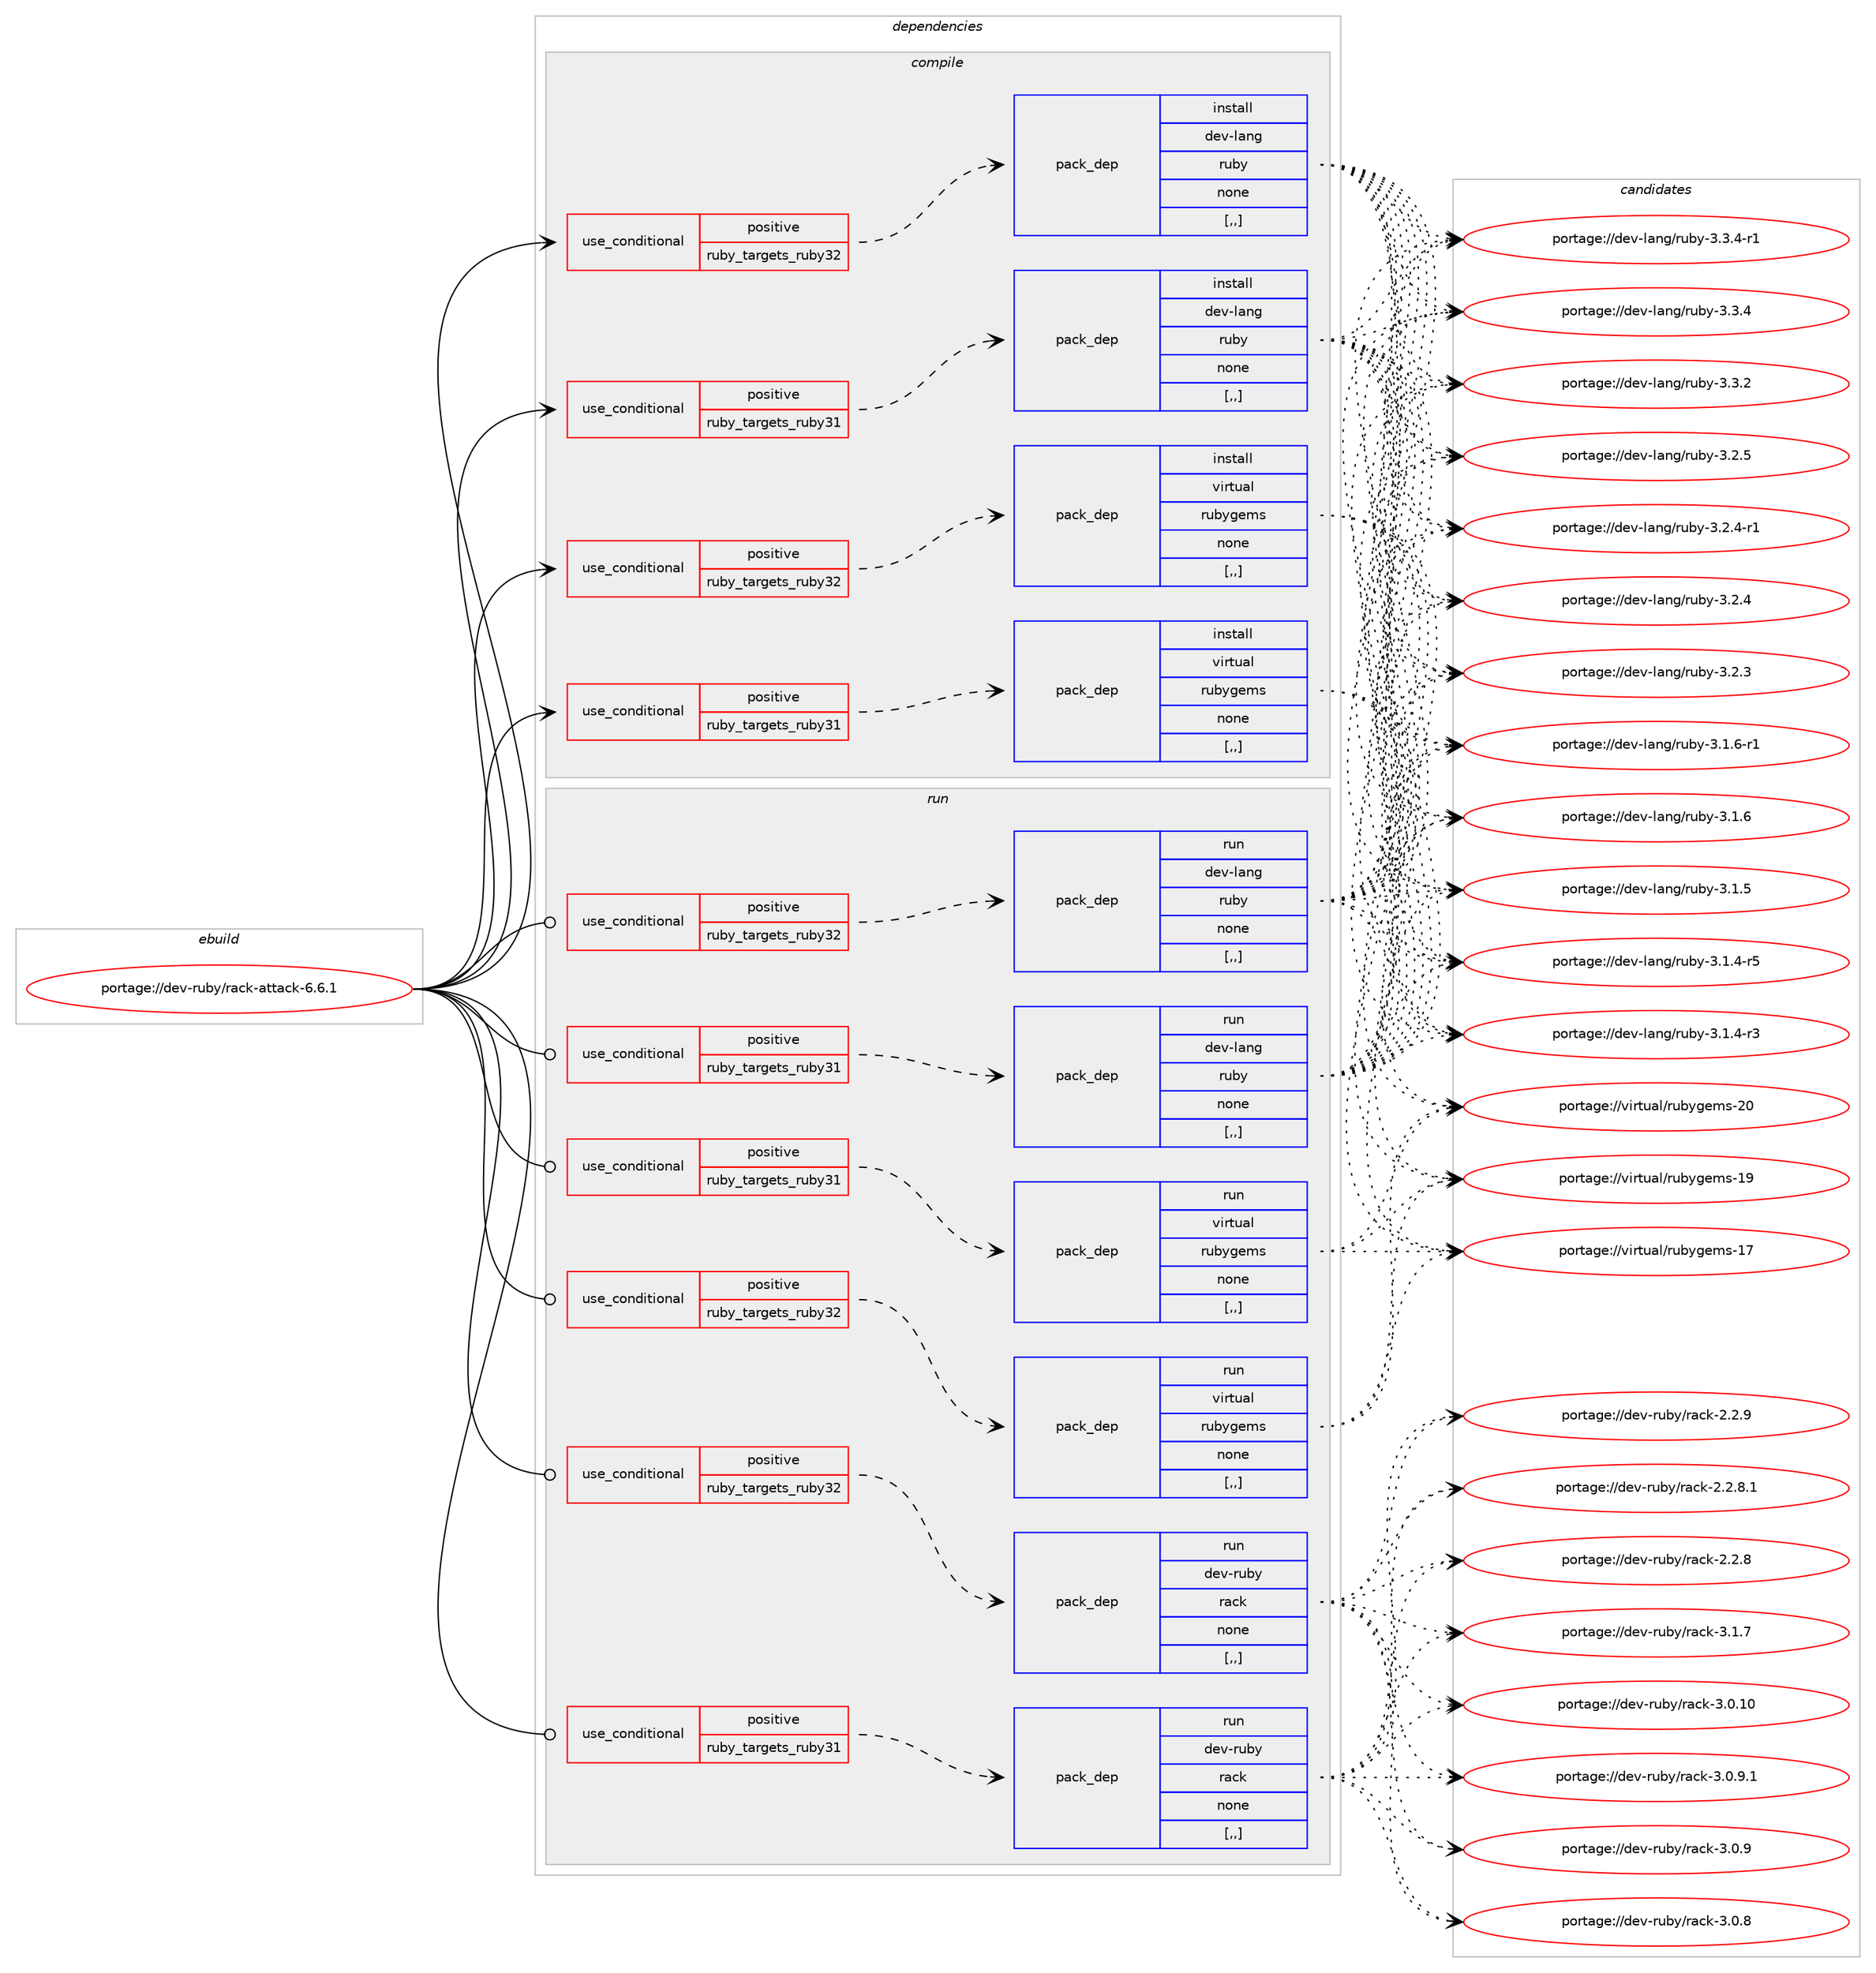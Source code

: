 digraph prolog {

# *************
# Graph options
# *************

newrank=true;
concentrate=true;
compound=true;
graph [rankdir=LR,fontname=Helvetica,fontsize=10,ranksep=1.5];#, ranksep=2.5, nodesep=0.2];
edge  [arrowhead=vee];
node  [fontname=Helvetica,fontsize=10];

# **********
# The ebuild
# **********

subgraph cluster_leftcol {
color=gray;
label=<<i>ebuild</i>>;
id [label="portage://dev-ruby/rack-attack-6.6.1", color=red, width=4, href="../dev-ruby/rack-attack-6.6.1.svg"];
}

# ****************
# The dependencies
# ****************

subgraph cluster_midcol {
color=gray;
label=<<i>dependencies</i>>;
subgraph cluster_compile {
fillcolor="#eeeeee";
style=filled;
label=<<i>compile</i>>;
subgraph cond53192 {
dependency195552 [label=<<TABLE BORDER="0" CELLBORDER="1" CELLSPACING="0" CELLPADDING="4"><TR><TD ROWSPAN="3" CELLPADDING="10">use_conditional</TD></TR><TR><TD>positive</TD></TR><TR><TD>ruby_targets_ruby31</TD></TR></TABLE>>, shape=none, color=red];
subgraph pack141008 {
dependency195553 [label=<<TABLE BORDER="0" CELLBORDER="1" CELLSPACING="0" CELLPADDING="4" WIDTH="220"><TR><TD ROWSPAN="6" CELLPADDING="30">pack_dep</TD></TR><TR><TD WIDTH="110">install</TD></TR><TR><TD>dev-lang</TD></TR><TR><TD>ruby</TD></TR><TR><TD>none</TD></TR><TR><TD>[,,]</TD></TR></TABLE>>, shape=none, color=blue];
}
dependency195552:e -> dependency195553:w [weight=20,style="dashed",arrowhead="vee"];
}
id:e -> dependency195552:w [weight=20,style="solid",arrowhead="vee"];
subgraph cond53193 {
dependency195554 [label=<<TABLE BORDER="0" CELLBORDER="1" CELLSPACING="0" CELLPADDING="4"><TR><TD ROWSPAN="3" CELLPADDING="10">use_conditional</TD></TR><TR><TD>positive</TD></TR><TR><TD>ruby_targets_ruby31</TD></TR></TABLE>>, shape=none, color=red];
subgraph pack141009 {
dependency195555 [label=<<TABLE BORDER="0" CELLBORDER="1" CELLSPACING="0" CELLPADDING="4" WIDTH="220"><TR><TD ROWSPAN="6" CELLPADDING="30">pack_dep</TD></TR><TR><TD WIDTH="110">install</TD></TR><TR><TD>virtual</TD></TR><TR><TD>rubygems</TD></TR><TR><TD>none</TD></TR><TR><TD>[,,]</TD></TR></TABLE>>, shape=none, color=blue];
}
dependency195554:e -> dependency195555:w [weight=20,style="dashed",arrowhead="vee"];
}
id:e -> dependency195554:w [weight=20,style="solid",arrowhead="vee"];
subgraph cond53194 {
dependency195556 [label=<<TABLE BORDER="0" CELLBORDER="1" CELLSPACING="0" CELLPADDING="4"><TR><TD ROWSPAN="3" CELLPADDING="10">use_conditional</TD></TR><TR><TD>positive</TD></TR><TR><TD>ruby_targets_ruby32</TD></TR></TABLE>>, shape=none, color=red];
subgraph pack141010 {
dependency195557 [label=<<TABLE BORDER="0" CELLBORDER="1" CELLSPACING="0" CELLPADDING="4" WIDTH="220"><TR><TD ROWSPAN="6" CELLPADDING="30">pack_dep</TD></TR><TR><TD WIDTH="110">install</TD></TR><TR><TD>dev-lang</TD></TR><TR><TD>ruby</TD></TR><TR><TD>none</TD></TR><TR><TD>[,,]</TD></TR></TABLE>>, shape=none, color=blue];
}
dependency195556:e -> dependency195557:w [weight=20,style="dashed",arrowhead="vee"];
}
id:e -> dependency195556:w [weight=20,style="solid",arrowhead="vee"];
subgraph cond53195 {
dependency195558 [label=<<TABLE BORDER="0" CELLBORDER="1" CELLSPACING="0" CELLPADDING="4"><TR><TD ROWSPAN="3" CELLPADDING="10">use_conditional</TD></TR><TR><TD>positive</TD></TR><TR><TD>ruby_targets_ruby32</TD></TR></TABLE>>, shape=none, color=red];
subgraph pack141011 {
dependency195559 [label=<<TABLE BORDER="0" CELLBORDER="1" CELLSPACING="0" CELLPADDING="4" WIDTH="220"><TR><TD ROWSPAN="6" CELLPADDING="30">pack_dep</TD></TR><TR><TD WIDTH="110">install</TD></TR><TR><TD>virtual</TD></TR><TR><TD>rubygems</TD></TR><TR><TD>none</TD></TR><TR><TD>[,,]</TD></TR></TABLE>>, shape=none, color=blue];
}
dependency195558:e -> dependency195559:w [weight=20,style="dashed",arrowhead="vee"];
}
id:e -> dependency195558:w [weight=20,style="solid",arrowhead="vee"];
}
subgraph cluster_compileandrun {
fillcolor="#eeeeee";
style=filled;
label=<<i>compile and run</i>>;
}
subgraph cluster_run {
fillcolor="#eeeeee";
style=filled;
label=<<i>run</i>>;
subgraph cond53196 {
dependency195560 [label=<<TABLE BORDER="0" CELLBORDER="1" CELLSPACING="0" CELLPADDING="4"><TR><TD ROWSPAN="3" CELLPADDING="10">use_conditional</TD></TR><TR><TD>positive</TD></TR><TR><TD>ruby_targets_ruby31</TD></TR></TABLE>>, shape=none, color=red];
subgraph pack141012 {
dependency195561 [label=<<TABLE BORDER="0" CELLBORDER="1" CELLSPACING="0" CELLPADDING="4" WIDTH="220"><TR><TD ROWSPAN="6" CELLPADDING="30">pack_dep</TD></TR><TR><TD WIDTH="110">run</TD></TR><TR><TD>dev-lang</TD></TR><TR><TD>ruby</TD></TR><TR><TD>none</TD></TR><TR><TD>[,,]</TD></TR></TABLE>>, shape=none, color=blue];
}
dependency195560:e -> dependency195561:w [weight=20,style="dashed",arrowhead="vee"];
}
id:e -> dependency195560:w [weight=20,style="solid",arrowhead="odot"];
subgraph cond53197 {
dependency195562 [label=<<TABLE BORDER="0" CELLBORDER="1" CELLSPACING="0" CELLPADDING="4"><TR><TD ROWSPAN="3" CELLPADDING="10">use_conditional</TD></TR><TR><TD>positive</TD></TR><TR><TD>ruby_targets_ruby31</TD></TR></TABLE>>, shape=none, color=red];
subgraph pack141013 {
dependency195563 [label=<<TABLE BORDER="0" CELLBORDER="1" CELLSPACING="0" CELLPADDING="4" WIDTH="220"><TR><TD ROWSPAN="6" CELLPADDING="30">pack_dep</TD></TR><TR><TD WIDTH="110">run</TD></TR><TR><TD>dev-ruby</TD></TR><TR><TD>rack</TD></TR><TR><TD>none</TD></TR><TR><TD>[,,]</TD></TR></TABLE>>, shape=none, color=blue];
}
dependency195562:e -> dependency195563:w [weight=20,style="dashed",arrowhead="vee"];
}
id:e -> dependency195562:w [weight=20,style="solid",arrowhead="odot"];
subgraph cond53198 {
dependency195564 [label=<<TABLE BORDER="0" CELLBORDER="1" CELLSPACING="0" CELLPADDING="4"><TR><TD ROWSPAN="3" CELLPADDING="10">use_conditional</TD></TR><TR><TD>positive</TD></TR><TR><TD>ruby_targets_ruby31</TD></TR></TABLE>>, shape=none, color=red];
subgraph pack141014 {
dependency195565 [label=<<TABLE BORDER="0" CELLBORDER="1" CELLSPACING="0" CELLPADDING="4" WIDTH="220"><TR><TD ROWSPAN="6" CELLPADDING="30">pack_dep</TD></TR><TR><TD WIDTH="110">run</TD></TR><TR><TD>virtual</TD></TR><TR><TD>rubygems</TD></TR><TR><TD>none</TD></TR><TR><TD>[,,]</TD></TR></TABLE>>, shape=none, color=blue];
}
dependency195564:e -> dependency195565:w [weight=20,style="dashed",arrowhead="vee"];
}
id:e -> dependency195564:w [weight=20,style="solid",arrowhead="odot"];
subgraph cond53199 {
dependency195566 [label=<<TABLE BORDER="0" CELLBORDER="1" CELLSPACING="0" CELLPADDING="4"><TR><TD ROWSPAN="3" CELLPADDING="10">use_conditional</TD></TR><TR><TD>positive</TD></TR><TR><TD>ruby_targets_ruby32</TD></TR></TABLE>>, shape=none, color=red];
subgraph pack141015 {
dependency195567 [label=<<TABLE BORDER="0" CELLBORDER="1" CELLSPACING="0" CELLPADDING="4" WIDTH="220"><TR><TD ROWSPAN="6" CELLPADDING="30">pack_dep</TD></TR><TR><TD WIDTH="110">run</TD></TR><TR><TD>dev-lang</TD></TR><TR><TD>ruby</TD></TR><TR><TD>none</TD></TR><TR><TD>[,,]</TD></TR></TABLE>>, shape=none, color=blue];
}
dependency195566:e -> dependency195567:w [weight=20,style="dashed",arrowhead="vee"];
}
id:e -> dependency195566:w [weight=20,style="solid",arrowhead="odot"];
subgraph cond53200 {
dependency195568 [label=<<TABLE BORDER="0" CELLBORDER="1" CELLSPACING="0" CELLPADDING="4"><TR><TD ROWSPAN="3" CELLPADDING="10">use_conditional</TD></TR><TR><TD>positive</TD></TR><TR><TD>ruby_targets_ruby32</TD></TR></TABLE>>, shape=none, color=red];
subgraph pack141016 {
dependency195569 [label=<<TABLE BORDER="0" CELLBORDER="1" CELLSPACING="0" CELLPADDING="4" WIDTH="220"><TR><TD ROWSPAN="6" CELLPADDING="30">pack_dep</TD></TR><TR><TD WIDTH="110">run</TD></TR><TR><TD>dev-ruby</TD></TR><TR><TD>rack</TD></TR><TR><TD>none</TD></TR><TR><TD>[,,]</TD></TR></TABLE>>, shape=none, color=blue];
}
dependency195568:e -> dependency195569:w [weight=20,style="dashed",arrowhead="vee"];
}
id:e -> dependency195568:w [weight=20,style="solid",arrowhead="odot"];
subgraph cond53201 {
dependency195570 [label=<<TABLE BORDER="0" CELLBORDER="1" CELLSPACING="0" CELLPADDING="4"><TR><TD ROWSPAN="3" CELLPADDING="10">use_conditional</TD></TR><TR><TD>positive</TD></TR><TR><TD>ruby_targets_ruby32</TD></TR></TABLE>>, shape=none, color=red];
subgraph pack141017 {
dependency195571 [label=<<TABLE BORDER="0" CELLBORDER="1" CELLSPACING="0" CELLPADDING="4" WIDTH="220"><TR><TD ROWSPAN="6" CELLPADDING="30">pack_dep</TD></TR><TR><TD WIDTH="110">run</TD></TR><TR><TD>virtual</TD></TR><TR><TD>rubygems</TD></TR><TR><TD>none</TD></TR><TR><TD>[,,]</TD></TR></TABLE>>, shape=none, color=blue];
}
dependency195570:e -> dependency195571:w [weight=20,style="dashed",arrowhead="vee"];
}
id:e -> dependency195570:w [weight=20,style="solid",arrowhead="odot"];
}
}

# **************
# The candidates
# **************

subgraph cluster_choices {
rank=same;
color=gray;
label=<<i>candidates</i>>;

subgraph choice141008 {
color=black;
nodesep=1;
choice100101118451089711010347114117981214551465146524511449 [label="portage://dev-lang/ruby-3.3.4-r1", color=red, width=4,href="../dev-lang/ruby-3.3.4-r1.svg"];
choice10010111845108971101034711411798121455146514652 [label="portage://dev-lang/ruby-3.3.4", color=red, width=4,href="../dev-lang/ruby-3.3.4.svg"];
choice10010111845108971101034711411798121455146514650 [label="portage://dev-lang/ruby-3.3.2", color=red, width=4,href="../dev-lang/ruby-3.3.2.svg"];
choice10010111845108971101034711411798121455146504653 [label="portage://dev-lang/ruby-3.2.5", color=red, width=4,href="../dev-lang/ruby-3.2.5.svg"];
choice100101118451089711010347114117981214551465046524511449 [label="portage://dev-lang/ruby-3.2.4-r1", color=red, width=4,href="../dev-lang/ruby-3.2.4-r1.svg"];
choice10010111845108971101034711411798121455146504652 [label="portage://dev-lang/ruby-3.2.4", color=red, width=4,href="../dev-lang/ruby-3.2.4.svg"];
choice10010111845108971101034711411798121455146504651 [label="portage://dev-lang/ruby-3.2.3", color=red, width=4,href="../dev-lang/ruby-3.2.3.svg"];
choice100101118451089711010347114117981214551464946544511449 [label="portage://dev-lang/ruby-3.1.6-r1", color=red, width=4,href="../dev-lang/ruby-3.1.6-r1.svg"];
choice10010111845108971101034711411798121455146494654 [label="portage://dev-lang/ruby-3.1.6", color=red, width=4,href="../dev-lang/ruby-3.1.6.svg"];
choice10010111845108971101034711411798121455146494653 [label="portage://dev-lang/ruby-3.1.5", color=red, width=4,href="../dev-lang/ruby-3.1.5.svg"];
choice100101118451089711010347114117981214551464946524511453 [label="portage://dev-lang/ruby-3.1.4-r5", color=red, width=4,href="../dev-lang/ruby-3.1.4-r5.svg"];
choice100101118451089711010347114117981214551464946524511451 [label="portage://dev-lang/ruby-3.1.4-r3", color=red, width=4,href="../dev-lang/ruby-3.1.4-r3.svg"];
dependency195553:e -> choice100101118451089711010347114117981214551465146524511449:w [style=dotted,weight="100"];
dependency195553:e -> choice10010111845108971101034711411798121455146514652:w [style=dotted,weight="100"];
dependency195553:e -> choice10010111845108971101034711411798121455146514650:w [style=dotted,weight="100"];
dependency195553:e -> choice10010111845108971101034711411798121455146504653:w [style=dotted,weight="100"];
dependency195553:e -> choice100101118451089711010347114117981214551465046524511449:w [style=dotted,weight="100"];
dependency195553:e -> choice10010111845108971101034711411798121455146504652:w [style=dotted,weight="100"];
dependency195553:e -> choice10010111845108971101034711411798121455146504651:w [style=dotted,weight="100"];
dependency195553:e -> choice100101118451089711010347114117981214551464946544511449:w [style=dotted,weight="100"];
dependency195553:e -> choice10010111845108971101034711411798121455146494654:w [style=dotted,weight="100"];
dependency195553:e -> choice10010111845108971101034711411798121455146494653:w [style=dotted,weight="100"];
dependency195553:e -> choice100101118451089711010347114117981214551464946524511453:w [style=dotted,weight="100"];
dependency195553:e -> choice100101118451089711010347114117981214551464946524511451:w [style=dotted,weight="100"];
}
subgraph choice141009 {
color=black;
nodesep=1;
choice118105114116117971084711411798121103101109115455048 [label="portage://virtual/rubygems-20", color=red, width=4,href="../virtual/rubygems-20.svg"];
choice118105114116117971084711411798121103101109115454957 [label="portage://virtual/rubygems-19", color=red, width=4,href="../virtual/rubygems-19.svg"];
choice118105114116117971084711411798121103101109115454955 [label="portage://virtual/rubygems-17", color=red, width=4,href="../virtual/rubygems-17.svg"];
dependency195555:e -> choice118105114116117971084711411798121103101109115455048:w [style=dotted,weight="100"];
dependency195555:e -> choice118105114116117971084711411798121103101109115454957:w [style=dotted,weight="100"];
dependency195555:e -> choice118105114116117971084711411798121103101109115454955:w [style=dotted,weight="100"];
}
subgraph choice141010 {
color=black;
nodesep=1;
choice100101118451089711010347114117981214551465146524511449 [label="portage://dev-lang/ruby-3.3.4-r1", color=red, width=4,href="../dev-lang/ruby-3.3.4-r1.svg"];
choice10010111845108971101034711411798121455146514652 [label="portage://dev-lang/ruby-3.3.4", color=red, width=4,href="../dev-lang/ruby-3.3.4.svg"];
choice10010111845108971101034711411798121455146514650 [label="portage://dev-lang/ruby-3.3.2", color=red, width=4,href="../dev-lang/ruby-3.3.2.svg"];
choice10010111845108971101034711411798121455146504653 [label="portage://dev-lang/ruby-3.2.5", color=red, width=4,href="../dev-lang/ruby-3.2.5.svg"];
choice100101118451089711010347114117981214551465046524511449 [label="portage://dev-lang/ruby-3.2.4-r1", color=red, width=4,href="../dev-lang/ruby-3.2.4-r1.svg"];
choice10010111845108971101034711411798121455146504652 [label="portage://dev-lang/ruby-3.2.4", color=red, width=4,href="../dev-lang/ruby-3.2.4.svg"];
choice10010111845108971101034711411798121455146504651 [label="portage://dev-lang/ruby-3.2.3", color=red, width=4,href="../dev-lang/ruby-3.2.3.svg"];
choice100101118451089711010347114117981214551464946544511449 [label="portage://dev-lang/ruby-3.1.6-r1", color=red, width=4,href="../dev-lang/ruby-3.1.6-r1.svg"];
choice10010111845108971101034711411798121455146494654 [label="portage://dev-lang/ruby-3.1.6", color=red, width=4,href="../dev-lang/ruby-3.1.6.svg"];
choice10010111845108971101034711411798121455146494653 [label="portage://dev-lang/ruby-3.1.5", color=red, width=4,href="../dev-lang/ruby-3.1.5.svg"];
choice100101118451089711010347114117981214551464946524511453 [label="portage://dev-lang/ruby-3.1.4-r5", color=red, width=4,href="../dev-lang/ruby-3.1.4-r5.svg"];
choice100101118451089711010347114117981214551464946524511451 [label="portage://dev-lang/ruby-3.1.4-r3", color=red, width=4,href="../dev-lang/ruby-3.1.4-r3.svg"];
dependency195557:e -> choice100101118451089711010347114117981214551465146524511449:w [style=dotted,weight="100"];
dependency195557:e -> choice10010111845108971101034711411798121455146514652:w [style=dotted,weight="100"];
dependency195557:e -> choice10010111845108971101034711411798121455146514650:w [style=dotted,weight="100"];
dependency195557:e -> choice10010111845108971101034711411798121455146504653:w [style=dotted,weight="100"];
dependency195557:e -> choice100101118451089711010347114117981214551465046524511449:w [style=dotted,weight="100"];
dependency195557:e -> choice10010111845108971101034711411798121455146504652:w [style=dotted,weight="100"];
dependency195557:e -> choice10010111845108971101034711411798121455146504651:w [style=dotted,weight="100"];
dependency195557:e -> choice100101118451089711010347114117981214551464946544511449:w [style=dotted,weight="100"];
dependency195557:e -> choice10010111845108971101034711411798121455146494654:w [style=dotted,weight="100"];
dependency195557:e -> choice10010111845108971101034711411798121455146494653:w [style=dotted,weight="100"];
dependency195557:e -> choice100101118451089711010347114117981214551464946524511453:w [style=dotted,weight="100"];
dependency195557:e -> choice100101118451089711010347114117981214551464946524511451:w [style=dotted,weight="100"];
}
subgraph choice141011 {
color=black;
nodesep=1;
choice118105114116117971084711411798121103101109115455048 [label="portage://virtual/rubygems-20", color=red, width=4,href="../virtual/rubygems-20.svg"];
choice118105114116117971084711411798121103101109115454957 [label="portage://virtual/rubygems-19", color=red, width=4,href="../virtual/rubygems-19.svg"];
choice118105114116117971084711411798121103101109115454955 [label="portage://virtual/rubygems-17", color=red, width=4,href="../virtual/rubygems-17.svg"];
dependency195559:e -> choice118105114116117971084711411798121103101109115455048:w [style=dotted,weight="100"];
dependency195559:e -> choice118105114116117971084711411798121103101109115454957:w [style=dotted,weight="100"];
dependency195559:e -> choice118105114116117971084711411798121103101109115454955:w [style=dotted,weight="100"];
}
subgraph choice141012 {
color=black;
nodesep=1;
choice100101118451089711010347114117981214551465146524511449 [label="portage://dev-lang/ruby-3.3.4-r1", color=red, width=4,href="../dev-lang/ruby-3.3.4-r1.svg"];
choice10010111845108971101034711411798121455146514652 [label="portage://dev-lang/ruby-3.3.4", color=red, width=4,href="../dev-lang/ruby-3.3.4.svg"];
choice10010111845108971101034711411798121455146514650 [label="portage://dev-lang/ruby-3.3.2", color=red, width=4,href="../dev-lang/ruby-3.3.2.svg"];
choice10010111845108971101034711411798121455146504653 [label="portage://dev-lang/ruby-3.2.5", color=red, width=4,href="../dev-lang/ruby-3.2.5.svg"];
choice100101118451089711010347114117981214551465046524511449 [label="portage://dev-lang/ruby-3.2.4-r1", color=red, width=4,href="../dev-lang/ruby-3.2.4-r1.svg"];
choice10010111845108971101034711411798121455146504652 [label="portage://dev-lang/ruby-3.2.4", color=red, width=4,href="../dev-lang/ruby-3.2.4.svg"];
choice10010111845108971101034711411798121455146504651 [label="portage://dev-lang/ruby-3.2.3", color=red, width=4,href="../dev-lang/ruby-3.2.3.svg"];
choice100101118451089711010347114117981214551464946544511449 [label="portage://dev-lang/ruby-3.1.6-r1", color=red, width=4,href="../dev-lang/ruby-3.1.6-r1.svg"];
choice10010111845108971101034711411798121455146494654 [label="portage://dev-lang/ruby-3.1.6", color=red, width=4,href="../dev-lang/ruby-3.1.6.svg"];
choice10010111845108971101034711411798121455146494653 [label="portage://dev-lang/ruby-3.1.5", color=red, width=4,href="../dev-lang/ruby-3.1.5.svg"];
choice100101118451089711010347114117981214551464946524511453 [label="portage://dev-lang/ruby-3.1.4-r5", color=red, width=4,href="../dev-lang/ruby-3.1.4-r5.svg"];
choice100101118451089711010347114117981214551464946524511451 [label="portage://dev-lang/ruby-3.1.4-r3", color=red, width=4,href="../dev-lang/ruby-3.1.4-r3.svg"];
dependency195561:e -> choice100101118451089711010347114117981214551465146524511449:w [style=dotted,weight="100"];
dependency195561:e -> choice10010111845108971101034711411798121455146514652:w [style=dotted,weight="100"];
dependency195561:e -> choice10010111845108971101034711411798121455146514650:w [style=dotted,weight="100"];
dependency195561:e -> choice10010111845108971101034711411798121455146504653:w [style=dotted,weight="100"];
dependency195561:e -> choice100101118451089711010347114117981214551465046524511449:w [style=dotted,weight="100"];
dependency195561:e -> choice10010111845108971101034711411798121455146504652:w [style=dotted,weight="100"];
dependency195561:e -> choice10010111845108971101034711411798121455146504651:w [style=dotted,weight="100"];
dependency195561:e -> choice100101118451089711010347114117981214551464946544511449:w [style=dotted,weight="100"];
dependency195561:e -> choice10010111845108971101034711411798121455146494654:w [style=dotted,weight="100"];
dependency195561:e -> choice10010111845108971101034711411798121455146494653:w [style=dotted,weight="100"];
dependency195561:e -> choice100101118451089711010347114117981214551464946524511453:w [style=dotted,weight="100"];
dependency195561:e -> choice100101118451089711010347114117981214551464946524511451:w [style=dotted,weight="100"];
}
subgraph choice141013 {
color=black;
nodesep=1;
choice1001011184511411798121471149799107455146494655 [label="portage://dev-ruby/rack-3.1.7", color=red, width=4,href="../dev-ruby/rack-3.1.7.svg"];
choice100101118451141179812147114979910745514648464948 [label="portage://dev-ruby/rack-3.0.10", color=red, width=4,href="../dev-ruby/rack-3.0.10.svg"];
choice10010111845114117981214711497991074551464846574649 [label="portage://dev-ruby/rack-3.0.9.1", color=red, width=4,href="../dev-ruby/rack-3.0.9.1.svg"];
choice1001011184511411798121471149799107455146484657 [label="portage://dev-ruby/rack-3.0.9", color=red, width=4,href="../dev-ruby/rack-3.0.9.svg"];
choice1001011184511411798121471149799107455146484656 [label="portage://dev-ruby/rack-3.0.8", color=red, width=4,href="../dev-ruby/rack-3.0.8.svg"];
choice1001011184511411798121471149799107455046504657 [label="portage://dev-ruby/rack-2.2.9", color=red, width=4,href="../dev-ruby/rack-2.2.9.svg"];
choice10010111845114117981214711497991074550465046564649 [label="portage://dev-ruby/rack-2.2.8.1", color=red, width=4,href="../dev-ruby/rack-2.2.8.1.svg"];
choice1001011184511411798121471149799107455046504656 [label="portage://dev-ruby/rack-2.2.8", color=red, width=4,href="../dev-ruby/rack-2.2.8.svg"];
dependency195563:e -> choice1001011184511411798121471149799107455146494655:w [style=dotted,weight="100"];
dependency195563:e -> choice100101118451141179812147114979910745514648464948:w [style=dotted,weight="100"];
dependency195563:e -> choice10010111845114117981214711497991074551464846574649:w [style=dotted,weight="100"];
dependency195563:e -> choice1001011184511411798121471149799107455146484657:w [style=dotted,weight="100"];
dependency195563:e -> choice1001011184511411798121471149799107455146484656:w [style=dotted,weight="100"];
dependency195563:e -> choice1001011184511411798121471149799107455046504657:w [style=dotted,weight="100"];
dependency195563:e -> choice10010111845114117981214711497991074550465046564649:w [style=dotted,weight="100"];
dependency195563:e -> choice1001011184511411798121471149799107455046504656:w [style=dotted,weight="100"];
}
subgraph choice141014 {
color=black;
nodesep=1;
choice118105114116117971084711411798121103101109115455048 [label="portage://virtual/rubygems-20", color=red, width=4,href="../virtual/rubygems-20.svg"];
choice118105114116117971084711411798121103101109115454957 [label="portage://virtual/rubygems-19", color=red, width=4,href="../virtual/rubygems-19.svg"];
choice118105114116117971084711411798121103101109115454955 [label="portage://virtual/rubygems-17", color=red, width=4,href="../virtual/rubygems-17.svg"];
dependency195565:e -> choice118105114116117971084711411798121103101109115455048:w [style=dotted,weight="100"];
dependency195565:e -> choice118105114116117971084711411798121103101109115454957:w [style=dotted,weight="100"];
dependency195565:e -> choice118105114116117971084711411798121103101109115454955:w [style=dotted,weight="100"];
}
subgraph choice141015 {
color=black;
nodesep=1;
choice100101118451089711010347114117981214551465146524511449 [label="portage://dev-lang/ruby-3.3.4-r1", color=red, width=4,href="../dev-lang/ruby-3.3.4-r1.svg"];
choice10010111845108971101034711411798121455146514652 [label="portage://dev-lang/ruby-3.3.4", color=red, width=4,href="../dev-lang/ruby-3.3.4.svg"];
choice10010111845108971101034711411798121455146514650 [label="portage://dev-lang/ruby-3.3.2", color=red, width=4,href="../dev-lang/ruby-3.3.2.svg"];
choice10010111845108971101034711411798121455146504653 [label="portage://dev-lang/ruby-3.2.5", color=red, width=4,href="../dev-lang/ruby-3.2.5.svg"];
choice100101118451089711010347114117981214551465046524511449 [label="portage://dev-lang/ruby-3.2.4-r1", color=red, width=4,href="../dev-lang/ruby-3.2.4-r1.svg"];
choice10010111845108971101034711411798121455146504652 [label="portage://dev-lang/ruby-3.2.4", color=red, width=4,href="../dev-lang/ruby-3.2.4.svg"];
choice10010111845108971101034711411798121455146504651 [label="portage://dev-lang/ruby-3.2.3", color=red, width=4,href="../dev-lang/ruby-3.2.3.svg"];
choice100101118451089711010347114117981214551464946544511449 [label="portage://dev-lang/ruby-3.1.6-r1", color=red, width=4,href="../dev-lang/ruby-3.1.6-r1.svg"];
choice10010111845108971101034711411798121455146494654 [label="portage://dev-lang/ruby-3.1.6", color=red, width=4,href="../dev-lang/ruby-3.1.6.svg"];
choice10010111845108971101034711411798121455146494653 [label="portage://dev-lang/ruby-3.1.5", color=red, width=4,href="../dev-lang/ruby-3.1.5.svg"];
choice100101118451089711010347114117981214551464946524511453 [label="portage://dev-lang/ruby-3.1.4-r5", color=red, width=4,href="../dev-lang/ruby-3.1.4-r5.svg"];
choice100101118451089711010347114117981214551464946524511451 [label="portage://dev-lang/ruby-3.1.4-r3", color=red, width=4,href="../dev-lang/ruby-3.1.4-r3.svg"];
dependency195567:e -> choice100101118451089711010347114117981214551465146524511449:w [style=dotted,weight="100"];
dependency195567:e -> choice10010111845108971101034711411798121455146514652:w [style=dotted,weight="100"];
dependency195567:e -> choice10010111845108971101034711411798121455146514650:w [style=dotted,weight="100"];
dependency195567:e -> choice10010111845108971101034711411798121455146504653:w [style=dotted,weight="100"];
dependency195567:e -> choice100101118451089711010347114117981214551465046524511449:w [style=dotted,weight="100"];
dependency195567:e -> choice10010111845108971101034711411798121455146504652:w [style=dotted,weight="100"];
dependency195567:e -> choice10010111845108971101034711411798121455146504651:w [style=dotted,weight="100"];
dependency195567:e -> choice100101118451089711010347114117981214551464946544511449:w [style=dotted,weight="100"];
dependency195567:e -> choice10010111845108971101034711411798121455146494654:w [style=dotted,weight="100"];
dependency195567:e -> choice10010111845108971101034711411798121455146494653:w [style=dotted,weight="100"];
dependency195567:e -> choice100101118451089711010347114117981214551464946524511453:w [style=dotted,weight="100"];
dependency195567:e -> choice100101118451089711010347114117981214551464946524511451:w [style=dotted,weight="100"];
}
subgraph choice141016 {
color=black;
nodesep=1;
choice1001011184511411798121471149799107455146494655 [label="portage://dev-ruby/rack-3.1.7", color=red, width=4,href="../dev-ruby/rack-3.1.7.svg"];
choice100101118451141179812147114979910745514648464948 [label="portage://dev-ruby/rack-3.0.10", color=red, width=4,href="../dev-ruby/rack-3.0.10.svg"];
choice10010111845114117981214711497991074551464846574649 [label="portage://dev-ruby/rack-3.0.9.1", color=red, width=4,href="../dev-ruby/rack-3.0.9.1.svg"];
choice1001011184511411798121471149799107455146484657 [label="portage://dev-ruby/rack-3.0.9", color=red, width=4,href="../dev-ruby/rack-3.0.9.svg"];
choice1001011184511411798121471149799107455146484656 [label="portage://dev-ruby/rack-3.0.8", color=red, width=4,href="../dev-ruby/rack-3.0.8.svg"];
choice1001011184511411798121471149799107455046504657 [label="portage://dev-ruby/rack-2.2.9", color=red, width=4,href="../dev-ruby/rack-2.2.9.svg"];
choice10010111845114117981214711497991074550465046564649 [label="portage://dev-ruby/rack-2.2.8.1", color=red, width=4,href="../dev-ruby/rack-2.2.8.1.svg"];
choice1001011184511411798121471149799107455046504656 [label="portage://dev-ruby/rack-2.2.8", color=red, width=4,href="../dev-ruby/rack-2.2.8.svg"];
dependency195569:e -> choice1001011184511411798121471149799107455146494655:w [style=dotted,weight="100"];
dependency195569:e -> choice100101118451141179812147114979910745514648464948:w [style=dotted,weight="100"];
dependency195569:e -> choice10010111845114117981214711497991074551464846574649:w [style=dotted,weight="100"];
dependency195569:e -> choice1001011184511411798121471149799107455146484657:w [style=dotted,weight="100"];
dependency195569:e -> choice1001011184511411798121471149799107455146484656:w [style=dotted,weight="100"];
dependency195569:e -> choice1001011184511411798121471149799107455046504657:w [style=dotted,weight="100"];
dependency195569:e -> choice10010111845114117981214711497991074550465046564649:w [style=dotted,weight="100"];
dependency195569:e -> choice1001011184511411798121471149799107455046504656:w [style=dotted,weight="100"];
}
subgraph choice141017 {
color=black;
nodesep=1;
choice118105114116117971084711411798121103101109115455048 [label="portage://virtual/rubygems-20", color=red, width=4,href="../virtual/rubygems-20.svg"];
choice118105114116117971084711411798121103101109115454957 [label="portage://virtual/rubygems-19", color=red, width=4,href="../virtual/rubygems-19.svg"];
choice118105114116117971084711411798121103101109115454955 [label="portage://virtual/rubygems-17", color=red, width=4,href="../virtual/rubygems-17.svg"];
dependency195571:e -> choice118105114116117971084711411798121103101109115455048:w [style=dotted,weight="100"];
dependency195571:e -> choice118105114116117971084711411798121103101109115454957:w [style=dotted,weight="100"];
dependency195571:e -> choice118105114116117971084711411798121103101109115454955:w [style=dotted,weight="100"];
}
}

}
